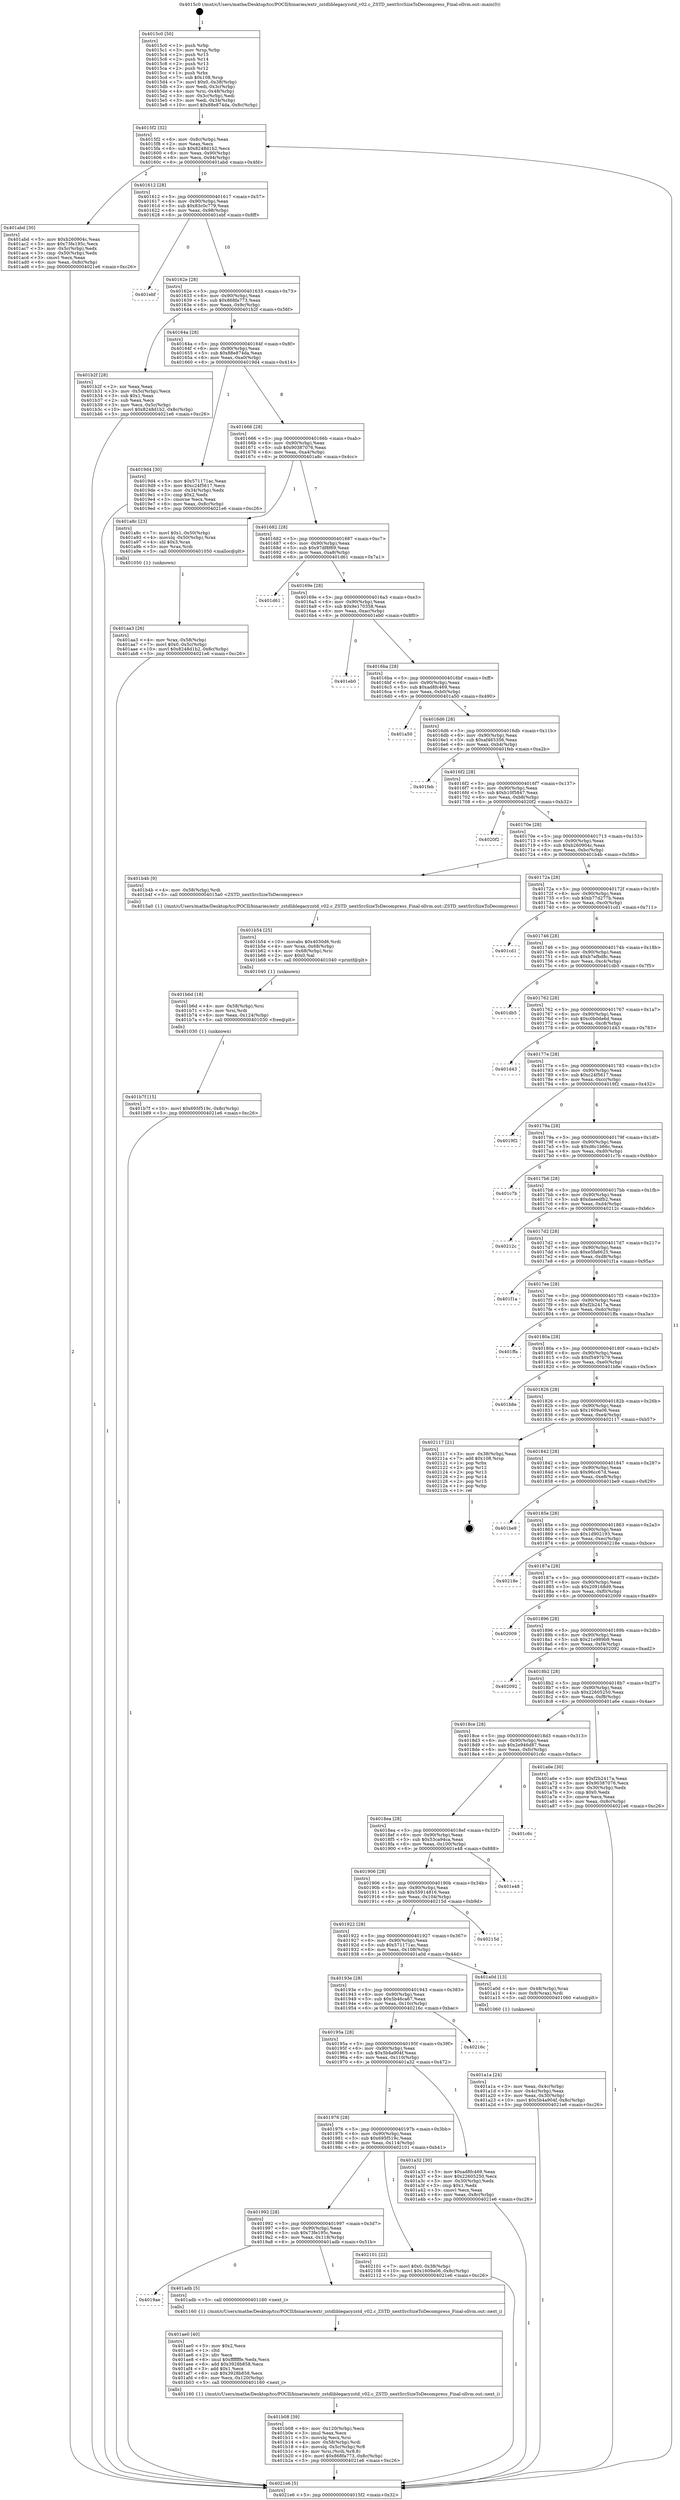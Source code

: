 digraph "0x4015c0" {
  label = "0x4015c0 (/mnt/c/Users/mathe/Desktop/tcc/POCII/binaries/extr_zstdliblegacyzstd_v02.c_ZSTD_nextSrcSizeToDecompress_Final-ollvm.out::main(0))"
  labelloc = "t"
  node[shape=record]

  Entry [label="",width=0.3,height=0.3,shape=circle,fillcolor=black,style=filled]
  "0x4015f2" [label="{
     0x4015f2 [32]\l
     | [instrs]\l
     &nbsp;&nbsp;0x4015f2 \<+6\>: mov -0x8c(%rbp),%eax\l
     &nbsp;&nbsp;0x4015f8 \<+2\>: mov %eax,%ecx\l
     &nbsp;&nbsp;0x4015fa \<+6\>: sub $0x8248d1b2,%ecx\l
     &nbsp;&nbsp;0x401600 \<+6\>: mov %eax,-0x90(%rbp)\l
     &nbsp;&nbsp;0x401606 \<+6\>: mov %ecx,-0x94(%rbp)\l
     &nbsp;&nbsp;0x40160c \<+6\>: je 0000000000401abd \<main+0x4fd\>\l
  }"]
  "0x401abd" [label="{
     0x401abd [30]\l
     | [instrs]\l
     &nbsp;&nbsp;0x401abd \<+5\>: mov $0xb260904c,%eax\l
     &nbsp;&nbsp;0x401ac2 \<+5\>: mov $0x73fe195c,%ecx\l
     &nbsp;&nbsp;0x401ac7 \<+3\>: mov -0x5c(%rbp),%edx\l
     &nbsp;&nbsp;0x401aca \<+3\>: cmp -0x50(%rbp),%edx\l
     &nbsp;&nbsp;0x401acd \<+3\>: cmovl %ecx,%eax\l
     &nbsp;&nbsp;0x401ad0 \<+6\>: mov %eax,-0x8c(%rbp)\l
     &nbsp;&nbsp;0x401ad6 \<+5\>: jmp 00000000004021e6 \<main+0xc26\>\l
  }"]
  "0x401612" [label="{
     0x401612 [28]\l
     | [instrs]\l
     &nbsp;&nbsp;0x401612 \<+5\>: jmp 0000000000401617 \<main+0x57\>\l
     &nbsp;&nbsp;0x401617 \<+6\>: mov -0x90(%rbp),%eax\l
     &nbsp;&nbsp;0x40161d \<+5\>: sub $0x83c0c779,%eax\l
     &nbsp;&nbsp;0x401622 \<+6\>: mov %eax,-0x98(%rbp)\l
     &nbsp;&nbsp;0x401628 \<+6\>: je 0000000000401ebf \<main+0x8ff\>\l
  }"]
  Exit [label="",width=0.3,height=0.3,shape=circle,fillcolor=black,style=filled,peripheries=2]
  "0x401ebf" [label="{
     0x401ebf\l
  }", style=dashed]
  "0x40162e" [label="{
     0x40162e [28]\l
     | [instrs]\l
     &nbsp;&nbsp;0x40162e \<+5\>: jmp 0000000000401633 \<main+0x73\>\l
     &nbsp;&nbsp;0x401633 \<+6\>: mov -0x90(%rbp),%eax\l
     &nbsp;&nbsp;0x401639 \<+5\>: sub $0x868fa773,%eax\l
     &nbsp;&nbsp;0x40163e \<+6\>: mov %eax,-0x9c(%rbp)\l
     &nbsp;&nbsp;0x401644 \<+6\>: je 0000000000401b2f \<main+0x56f\>\l
  }"]
  "0x401b7f" [label="{
     0x401b7f [15]\l
     | [instrs]\l
     &nbsp;&nbsp;0x401b7f \<+10\>: movl $0x695f519c,-0x8c(%rbp)\l
     &nbsp;&nbsp;0x401b89 \<+5\>: jmp 00000000004021e6 \<main+0xc26\>\l
  }"]
  "0x401b2f" [label="{
     0x401b2f [28]\l
     | [instrs]\l
     &nbsp;&nbsp;0x401b2f \<+2\>: xor %eax,%eax\l
     &nbsp;&nbsp;0x401b31 \<+3\>: mov -0x5c(%rbp),%ecx\l
     &nbsp;&nbsp;0x401b34 \<+3\>: sub $0x1,%eax\l
     &nbsp;&nbsp;0x401b37 \<+2\>: sub %eax,%ecx\l
     &nbsp;&nbsp;0x401b39 \<+3\>: mov %ecx,-0x5c(%rbp)\l
     &nbsp;&nbsp;0x401b3c \<+10\>: movl $0x8248d1b2,-0x8c(%rbp)\l
     &nbsp;&nbsp;0x401b46 \<+5\>: jmp 00000000004021e6 \<main+0xc26\>\l
  }"]
  "0x40164a" [label="{
     0x40164a [28]\l
     | [instrs]\l
     &nbsp;&nbsp;0x40164a \<+5\>: jmp 000000000040164f \<main+0x8f\>\l
     &nbsp;&nbsp;0x40164f \<+6\>: mov -0x90(%rbp),%eax\l
     &nbsp;&nbsp;0x401655 \<+5\>: sub $0x88e874da,%eax\l
     &nbsp;&nbsp;0x40165a \<+6\>: mov %eax,-0xa0(%rbp)\l
     &nbsp;&nbsp;0x401660 \<+6\>: je 00000000004019d4 \<main+0x414\>\l
  }"]
  "0x401b6d" [label="{
     0x401b6d [18]\l
     | [instrs]\l
     &nbsp;&nbsp;0x401b6d \<+4\>: mov -0x58(%rbp),%rsi\l
     &nbsp;&nbsp;0x401b71 \<+3\>: mov %rsi,%rdi\l
     &nbsp;&nbsp;0x401b74 \<+6\>: mov %eax,-0x124(%rbp)\l
     &nbsp;&nbsp;0x401b7a \<+5\>: call 0000000000401030 \<free@plt\>\l
     | [calls]\l
     &nbsp;&nbsp;0x401030 \{1\} (unknown)\l
  }"]
  "0x4019d4" [label="{
     0x4019d4 [30]\l
     | [instrs]\l
     &nbsp;&nbsp;0x4019d4 \<+5\>: mov $0x571171ac,%eax\l
     &nbsp;&nbsp;0x4019d9 \<+5\>: mov $0xc24f5617,%ecx\l
     &nbsp;&nbsp;0x4019de \<+3\>: mov -0x34(%rbp),%edx\l
     &nbsp;&nbsp;0x4019e1 \<+3\>: cmp $0x2,%edx\l
     &nbsp;&nbsp;0x4019e4 \<+3\>: cmovne %ecx,%eax\l
     &nbsp;&nbsp;0x4019e7 \<+6\>: mov %eax,-0x8c(%rbp)\l
     &nbsp;&nbsp;0x4019ed \<+5\>: jmp 00000000004021e6 \<main+0xc26\>\l
  }"]
  "0x401666" [label="{
     0x401666 [28]\l
     | [instrs]\l
     &nbsp;&nbsp;0x401666 \<+5\>: jmp 000000000040166b \<main+0xab\>\l
     &nbsp;&nbsp;0x40166b \<+6\>: mov -0x90(%rbp),%eax\l
     &nbsp;&nbsp;0x401671 \<+5\>: sub $0x90387076,%eax\l
     &nbsp;&nbsp;0x401676 \<+6\>: mov %eax,-0xa4(%rbp)\l
     &nbsp;&nbsp;0x40167c \<+6\>: je 0000000000401a8c \<main+0x4cc\>\l
  }"]
  "0x4021e6" [label="{
     0x4021e6 [5]\l
     | [instrs]\l
     &nbsp;&nbsp;0x4021e6 \<+5\>: jmp 00000000004015f2 \<main+0x32\>\l
  }"]
  "0x4015c0" [label="{
     0x4015c0 [50]\l
     | [instrs]\l
     &nbsp;&nbsp;0x4015c0 \<+1\>: push %rbp\l
     &nbsp;&nbsp;0x4015c1 \<+3\>: mov %rsp,%rbp\l
     &nbsp;&nbsp;0x4015c4 \<+2\>: push %r15\l
     &nbsp;&nbsp;0x4015c6 \<+2\>: push %r14\l
     &nbsp;&nbsp;0x4015c8 \<+2\>: push %r13\l
     &nbsp;&nbsp;0x4015ca \<+2\>: push %r12\l
     &nbsp;&nbsp;0x4015cc \<+1\>: push %rbx\l
     &nbsp;&nbsp;0x4015cd \<+7\>: sub $0x108,%rsp\l
     &nbsp;&nbsp;0x4015d4 \<+7\>: movl $0x0,-0x38(%rbp)\l
     &nbsp;&nbsp;0x4015db \<+3\>: mov %edi,-0x3c(%rbp)\l
     &nbsp;&nbsp;0x4015de \<+4\>: mov %rsi,-0x48(%rbp)\l
     &nbsp;&nbsp;0x4015e2 \<+3\>: mov -0x3c(%rbp),%edi\l
     &nbsp;&nbsp;0x4015e5 \<+3\>: mov %edi,-0x34(%rbp)\l
     &nbsp;&nbsp;0x4015e8 \<+10\>: movl $0x88e874da,-0x8c(%rbp)\l
  }"]
  "0x401b54" [label="{
     0x401b54 [25]\l
     | [instrs]\l
     &nbsp;&nbsp;0x401b54 \<+10\>: movabs $0x4030d6,%rdi\l
     &nbsp;&nbsp;0x401b5e \<+4\>: mov %rax,-0x68(%rbp)\l
     &nbsp;&nbsp;0x401b62 \<+4\>: mov -0x68(%rbp),%rsi\l
     &nbsp;&nbsp;0x401b66 \<+2\>: mov $0x0,%al\l
     &nbsp;&nbsp;0x401b68 \<+5\>: call 0000000000401040 \<printf@plt\>\l
     | [calls]\l
     &nbsp;&nbsp;0x401040 \{1\} (unknown)\l
  }"]
  "0x401a8c" [label="{
     0x401a8c [23]\l
     | [instrs]\l
     &nbsp;&nbsp;0x401a8c \<+7\>: movl $0x1,-0x50(%rbp)\l
     &nbsp;&nbsp;0x401a93 \<+4\>: movslq -0x50(%rbp),%rax\l
     &nbsp;&nbsp;0x401a97 \<+4\>: shl $0x3,%rax\l
     &nbsp;&nbsp;0x401a9b \<+3\>: mov %rax,%rdi\l
     &nbsp;&nbsp;0x401a9e \<+5\>: call 0000000000401050 \<malloc@plt\>\l
     | [calls]\l
     &nbsp;&nbsp;0x401050 \{1\} (unknown)\l
  }"]
  "0x401682" [label="{
     0x401682 [28]\l
     | [instrs]\l
     &nbsp;&nbsp;0x401682 \<+5\>: jmp 0000000000401687 \<main+0xc7\>\l
     &nbsp;&nbsp;0x401687 \<+6\>: mov -0x90(%rbp),%eax\l
     &nbsp;&nbsp;0x40168d \<+5\>: sub $0x97df8f69,%eax\l
     &nbsp;&nbsp;0x401692 \<+6\>: mov %eax,-0xa8(%rbp)\l
     &nbsp;&nbsp;0x401698 \<+6\>: je 0000000000401d61 \<main+0x7a1\>\l
  }"]
  "0x401b08" [label="{
     0x401b08 [39]\l
     | [instrs]\l
     &nbsp;&nbsp;0x401b08 \<+6\>: mov -0x120(%rbp),%ecx\l
     &nbsp;&nbsp;0x401b0e \<+3\>: imul %eax,%ecx\l
     &nbsp;&nbsp;0x401b11 \<+3\>: movslq %ecx,%rsi\l
     &nbsp;&nbsp;0x401b14 \<+4\>: mov -0x58(%rbp),%rdi\l
     &nbsp;&nbsp;0x401b18 \<+4\>: movslq -0x5c(%rbp),%r8\l
     &nbsp;&nbsp;0x401b1c \<+4\>: mov %rsi,(%rdi,%r8,8)\l
     &nbsp;&nbsp;0x401b20 \<+10\>: movl $0x868fa773,-0x8c(%rbp)\l
     &nbsp;&nbsp;0x401b2a \<+5\>: jmp 00000000004021e6 \<main+0xc26\>\l
  }"]
  "0x401d61" [label="{
     0x401d61\l
  }", style=dashed]
  "0x40169e" [label="{
     0x40169e [28]\l
     | [instrs]\l
     &nbsp;&nbsp;0x40169e \<+5\>: jmp 00000000004016a3 \<main+0xe3\>\l
     &nbsp;&nbsp;0x4016a3 \<+6\>: mov -0x90(%rbp),%eax\l
     &nbsp;&nbsp;0x4016a9 \<+5\>: sub $0x9e170358,%eax\l
     &nbsp;&nbsp;0x4016ae \<+6\>: mov %eax,-0xac(%rbp)\l
     &nbsp;&nbsp;0x4016b4 \<+6\>: je 0000000000401eb0 \<main+0x8f0\>\l
  }"]
  "0x401ae0" [label="{
     0x401ae0 [40]\l
     | [instrs]\l
     &nbsp;&nbsp;0x401ae0 \<+5\>: mov $0x2,%ecx\l
     &nbsp;&nbsp;0x401ae5 \<+1\>: cltd\l
     &nbsp;&nbsp;0x401ae6 \<+2\>: idiv %ecx\l
     &nbsp;&nbsp;0x401ae8 \<+6\>: imul $0xfffffffe,%edx,%ecx\l
     &nbsp;&nbsp;0x401aee \<+6\>: add $0x3928b858,%ecx\l
     &nbsp;&nbsp;0x401af4 \<+3\>: add $0x1,%ecx\l
     &nbsp;&nbsp;0x401af7 \<+6\>: sub $0x3928b858,%ecx\l
     &nbsp;&nbsp;0x401afd \<+6\>: mov %ecx,-0x120(%rbp)\l
     &nbsp;&nbsp;0x401b03 \<+5\>: call 0000000000401160 \<next_i\>\l
     | [calls]\l
     &nbsp;&nbsp;0x401160 \{1\} (/mnt/c/Users/mathe/Desktop/tcc/POCII/binaries/extr_zstdliblegacyzstd_v02.c_ZSTD_nextSrcSizeToDecompress_Final-ollvm.out::next_i)\l
  }"]
  "0x401eb0" [label="{
     0x401eb0\l
  }", style=dashed]
  "0x4016ba" [label="{
     0x4016ba [28]\l
     | [instrs]\l
     &nbsp;&nbsp;0x4016ba \<+5\>: jmp 00000000004016bf \<main+0xff\>\l
     &nbsp;&nbsp;0x4016bf \<+6\>: mov -0x90(%rbp),%eax\l
     &nbsp;&nbsp;0x4016c5 \<+5\>: sub $0xad8fc469,%eax\l
     &nbsp;&nbsp;0x4016ca \<+6\>: mov %eax,-0xb0(%rbp)\l
     &nbsp;&nbsp;0x4016d0 \<+6\>: je 0000000000401a50 \<main+0x490\>\l
  }"]
  "0x4019ae" [label="{
     0x4019ae\l
  }", style=dashed]
  "0x401a50" [label="{
     0x401a50\l
  }", style=dashed]
  "0x4016d6" [label="{
     0x4016d6 [28]\l
     | [instrs]\l
     &nbsp;&nbsp;0x4016d6 \<+5\>: jmp 00000000004016db \<main+0x11b\>\l
     &nbsp;&nbsp;0x4016db \<+6\>: mov -0x90(%rbp),%eax\l
     &nbsp;&nbsp;0x4016e1 \<+5\>: sub $0xaf465356,%eax\l
     &nbsp;&nbsp;0x4016e6 \<+6\>: mov %eax,-0xb4(%rbp)\l
     &nbsp;&nbsp;0x4016ec \<+6\>: je 0000000000401feb \<main+0xa2b\>\l
  }"]
  "0x401adb" [label="{
     0x401adb [5]\l
     | [instrs]\l
     &nbsp;&nbsp;0x401adb \<+5\>: call 0000000000401160 \<next_i\>\l
     | [calls]\l
     &nbsp;&nbsp;0x401160 \{1\} (/mnt/c/Users/mathe/Desktop/tcc/POCII/binaries/extr_zstdliblegacyzstd_v02.c_ZSTD_nextSrcSizeToDecompress_Final-ollvm.out::next_i)\l
  }"]
  "0x401feb" [label="{
     0x401feb\l
  }", style=dashed]
  "0x4016f2" [label="{
     0x4016f2 [28]\l
     | [instrs]\l
     &nbsp;&nbsp;0x4016f2 \<+5\>: jmp 00000000004016f7 \<main+0x137\>\l
     &nbsp;&nbsp;0x4016f7 \<+6\>: mov -0x90(%rbp),%eax\l
     &nbsp;&nbsp;0x4016fd \<+5\>: sub $0xb10f5847,%eax\l
     &nbsp;&nbsp;0x401702 \<+6\>: mov %eax,-0xb8(%rbp)\l
     &nbsp;&nbsp;0x401708 \<+6\>: je 00000000004020f2 \<main+0xb32\>\l
  }"]
  "0x401992" [label="{
     0x401992 [28]\l
     | [instrs]\l
     &nbsp;&nbsp;0x401992 \<+5\>: jmp 0000000000401997 \<main+0x3d7\>\l
     &nbsp;&nbsp;0x401997 \<+6\>: mov -0x90(%rbp),%eax\l
     &nbsp;&nbsp;0x40199d \<+5\>: sub $0x73fe195c,%eax\l
     &nbsp;&nbsp;0x4019a2 \<+6\>: mov %eax,-0x118(%rbp)\l
     &nbsp;&nbsp;0x4019a8 \<+6\>: je 0000000000401adb \<main+0x51b\>\l
  }"]
  "0x4020f2" [label="{
     0x4020f2\l
  }", style=dashed]
  "0x40170e" [label="{
     0x40170e [28]\l
     | [instrs]\l
     &nbsp;&nbsp;0x40170e \<+5\>: jmp 0000000000401713 \<main+0x153\>\l
     &nbsp;&nbsp;0x401713 \<+6\>: mov -0x90(%rbp),%eax\l
     &nbsp;&nbsp;0x401719 \<+5\>: sub $0xb260904c,%eax\l
     &nbsp;&nbsp;0x40171e \<+6\>: mov %eax,-0xbc(%rbp)\l
     &nbsp;&nbsp;0x401724 \<+6\>: je 0000000000401b4b \<main+0x58b\>\l
  }"]
  "0x402101" [label="{
     0x402101 [22]\l
     | [instrs]\l
     &nbsp;&nbsp;0x402101 \<+7\>: movl $0x0,-0x38(%rbp)\l
     &nbsp;&nbsp;0x402108 \<+10\>: movl $0x1609a06,-0x8c(%rbp)\l
     &nbsp;&nbsp;0x402112 \<+5\>: jmp 00000000004021e6 \<main+0xc26\>\l
  }"]
  "0x401b4b" [label="{
     0x401b4b [9]\l
     | [instrs]\l
     &nbsp;&nbsp;0x401b4b \<+4\>: mov -0x58(%rbp),%rdi\l
     &nbsp;&nbsp;0x401b4f \<+5\>: call 00000000004015a0 \<ZSTD_nextSrcSizeToDecompress\>\l
     | [calls]\l
     &nbsp;&nbsp;0x4015a0 \{1\} (/mnt/c/Users/mathe/Desktop/tcc/POCII/binaries/extr_zstdliblegacyzstd_v02.c_ZSTD_nextSrcSizeToDecompress_Final-ollvm.out::ZSTD_nextSrcSizeToDecompress)\l
  }"]
  "0x40172a" [label="{
     0x40172a [28]\l
     | [instrs]\l
     &nbsp;&nbsp;0x40172a \<+5\>: jmp 000000000040172f \<main+0x16f\>\l
     &nbsp;&nbsp;0x40172f \<+6\>: mov -0x90(%rbp),%eax\l
     &nbsp;&nbsp;0x401735 \<+5\>: sub $0xb77d277b,%eax\l
     &nbsp;&nbsp;0x40173a \<+6\>: mov %eax,-0xc0(%rbp)\l
     &nbsp;&nbsp;0x401740 \<+6\>: je 0000000000401cd1 \<main+0x711\>\l
  }"]
  "0x401aa3" [label="{
     0x401aa3 [26]\l
     | [instrs]\l
     &nbsp;&nbsp;0x401aa3 \<+4\>: mov %rax,-0x58(%rbp)\l
     &nbsp;&nbsp;0x401aa7 \<+7\>: movl $0x0,-0x5c(%rbp)\l
     &nbsp;&nbsp;0x401aae \<+10\>: movl $0x8248d1b2,-0x8c(%rbp)\l
     &nbsp;&nbsp;0x401ab8 \<+5\>: jmp 00000000004021e6 \<main+0xc26\>\l
  }"]
  "0x401cd1" [label="{
     0x401cd1\l
  }", style=dashed]
  "0x401746" [label="{
     0x401746 [28]\l
     | [instrs]\l
     &nbsp;&nbsp;0x401746 \<+5\>: jmp 000000000040174b \<main+0x18b\>\l
     &nbsp;&nbsp;0x40174b \<+6\>: mov -0x90(%rbp),%eax\l
     &nbsp;&nbsp;0x401751 \<+5\>: sub $0xb7efbd8c,%eax\l
     &nbsp;&nbsp;0x401756 \<+6\>: mov %eax,-0xc4(%rbp)\l
     &nbsp;&nbsp;0x40175c \<+6\>: je 0000000000401db5 \<main+0x7f5\>\l
  }"]
  "0x401976" [label="{
     0x401976 [28]\l
     | [instrs]\l
     &nbsp;&nbsp;0x401976 \<+5\>: jmp 000000000040197b \<main+0x3bb\>\l
     &nbsp;&nbsp;0x40197b \<+6\>: mov -0x90(%rbp),%eax\l
     &nbsp;&nbsp;0x401981 \<+5\>: sub $0x695f519c,%eax\l
     &nbsp;&nbsp;0x401986 \<+6\>: mov %eax,-0x114(%rbp)\l
     &nbsp;&nbsp;0x40198c \<+6\>: je 0000000000402101 \<main+0xb41\>\l
  }"]
  "0x401db5" [label="{
     0x401db5\l
  }", style=dashed]
  "0x401762" [label="{
     0x401762 [28]\l
     | [instrs]\l
     &nbsp;&nbsp;0x401762 \<+5\>: jmp 0000000000401767 \<main+0x1a7\>\l
     &nbsp;&nbsp;0x401767 \<+6\>: mov -0x90(%rbp),%eax\l
     &nbsp;&nbsp;0x40176d \<+5\>: sub $0xc0b0de6d,%eax\l
     &nbsp;&nbsp;0x401772 \<+6\>: mov %eax,-0xc8(%rbp)\l
     &nbsp;&nbsp;0x401778 \<+6\>: je 0000000000401d43 \<main+0x783\>\l
  }"]
  "0x401a32" [label="{
     0x401a32 [30]\l
     | [instrs]\l
     &nbsp;&nbsp;0x401a32 \<+5\>: mov $0xad8fc469,%eax\l
     &nbsp;&nbsp;0x401a37 \<+5\>: mov $0x22605250,%ecx\l
     &nbsp;&nbsp;0x401a3c \<+3\>: mov -0x30(%rbp),%edx\l
     &nbsp;&nbsp;0x401a3f \<+3\>: cmp $0x1,%edx\l
     &nbsp;&nbsp;0x401a42 \<+3\>: cmovl %ecx,%eax\l
     &nbsp;&nbsp;0x401a45 \<+6\>: mov %eax,-0x8c(%rbp)\l
     &nbsp;&nbsp;0x401a4b \<+5\>: jmp 00000000004021e6 \<main+0xc26\>\l
  }"]
  "0x401d43" [label="{
     0x401d43\l
  }", style=dashed]
  "0x40177e" [label="{
     0x40177e [28]\l
     | [instrs]\l
     &nbsp;&nbsp;0x40177e \<+5\>: jmp 0000000000401783 \<main+0x1c3\>\l
     &nbsp;&nbsp;0x401783 \<+6\>: mov -0x90(%rbp),%eax\l
     &nbsp;&nbsp;0x401789 \<+5\>: sub $0xc24f5617,%eax\l
     &nbsp;&nbsp;0x40178e \<+6\>: mov %eax,-0xcc(%rbp)\l
     &nbsp;&nbsp;0x401794 \<+6\>: je 00000000004019f2 \<main+0x432\>\l
  }"]
  "0x40195a" [label="{
     0x40195a [28]\l
     | [instrs]\l
     &nbsp;&nbsp;0x40195a \<+5\>: jmp 000000000040195f \<main+0x39f\>\l
     &nbsp;&nbsp;0x40195f \<+6\>: mov -0x90(%rbp),%eax\l
     &nbsp;&nbsp;0x401965 \<+5\>: sub $0x5b4a904f,%eax\l
     &nbsp;&nbsp;0x40196a \<+6\>: mov %eax,-0x110(%rbp)\l
     &nbsp;&nbsp;0x401970 \<+6\>: je 0000000000401a32 \<main+0x472\>\l
  }"]
  "0x4019f2" [label="{
     0x4019f2\l
  }", style=dashed]
  "0x40179a" [label="{
     0x40179a [28]\l
     | [instrs]\l
     &nbsp;&nbsp;0x40179a \<+5\>: jmp 000000000040179f \<main+0x1df\>\l
     &nbsp;&nbsp;0x40179f \<+6\>: mov -0x90(%rbp),%eax\l
     &nbsp;&nbsp;0x4017a5 \<+5\>: sub $0xd6c1b66c,%eax\l
     &nbsp;&nbsp;0x4017aa \<+6\>: mov %eax,-0xd0(%rbp)\l
     &nbsp;&nbsp;0x4017b0 \<+6\>: je 0000000000401c7b \<main+0x6bb\>\l
  }"]
  "0x40216c" [label="{
     0x40216c\l
  }", style=dashed]
  "0x401c7b" [label="{
     0x401c7b\l
  }", style=dashed]
  "0x4017b6" [label="{
     0x4017b6 [28]\l
     | [instrs]\l
     &nbsp;&nbsp;0x4017b6 \<+5\>: jmp 00000000004017bb \<main+0x1fb\>\l
     &nbsp;&nbsp;0x4017bb \<+6\>: mov -0x90(%rbp),%eax\l
     &nbsp;&nbsp;0x4017c1 \<+5\>: sub $0xdaeedfb2,%eax\l
     &nbsp;&nbsp;0x4017c6 \<+6\>: mov %eax,-0xd4(%rbp)\l
     &nbsp;&nbsp;0x4017cc \<+6\>: je 000000000040212c \<main+0xb6c\>\l
  }"]
  "0x401a1a" [label="{
     0x401a1a [24]\l
     | [instrs]\l
     &nbsp;&nbsp;0x401a1a \<+3\>: mov %eax,-0x4c(%rbp)\l
     &nbsp;&nbsp;0x401a1d \<+3\>: mov -0x4c(%rbp),%eax\l
     &nbsp;&nbsp;0x401a20 \<+3\>: mov %eax,-0x30(%rbp)\l
     &nbsp;&nbsp;0x401a23 \<+10\>: movl $0x5b4a904f,-0x8c(%rbp)\l
     &nbsp;&nbsp;0x401a2d \<+5\>: jmp 00000000004021e6 \<main+0xc26\>\l
  }"]
  "0x40212c" [label="{
     0x40212c\l
  }", style=dashed]
  "0x4017d2" [label="{
     0x4017d2 [28]\l
     | [instrs]\l
     &nbsp;&nbsp;0x4017d2 \<+5\>: jmp 00000000004017d7 \<main+0x217\>\l
     &nbsp;&nbsp;0x4017d7 \<+6\>: mov -0x90(%rbp),%eax\l
     &nbsp;&nbsp;0x4017dd \<+5\>: sub $0xe5fa6625,%eax\l
     &nbsp;&nbsp;0x4017e2 \<+6\>: mov %eax,-0xd8(%rbp)\l
     &nbsp;&nbsp;0x4017e8 \<+6\>: je 0000000000401f1a \<main+0x95a\>\l
  }"]
  "0x40193e" [label="{
     0x40193e [28]\l
     | [instrs]\l
     &nbsp;&nbsp;0x40193e \<+5\>: jmp 0000000000401943 \<main+0x383\>\l
     &nbsp;&nbsp;0x401943 \<+6\>: mov -0x90(%rbp),%eax\l
     &nbsp;&nbsp;0x401949 \<+5\>: sub $0x5b46ca67,%eax\l
     &nbsp;&nbsp;0x40194e \<+6\>: mov %eax,-0x10c(%rbp)\l
     &nbsp;&nbsp;0x401954 \<+6\>: je 000000000040216c \<main+0xbac\>\l
  }"]
  "0x401f1a" [label="{
     0x401f1a\l
  }", style=dashed]
  "0x4017ee" [label="{
     0x4017ee [28]\l
     | [instrs]\l
     &nbsp;&nbsp;0x4017ee \<+5\>: jmp 00000000004017f3 \<main+0x233\>\l
     &nbsp;&nbsp;0x4017f3 \<+6\>: mov -0x90(%rbp),%eax\l
     &nbsp;&nbsp;0x4017f9 \<+5\>: sub $0xf2b2417a,%eax\l
     &nbsp;&nbsp;0x4017fe \<+6\>: mov %eax,-0xdc(%rbp)\l
     &nbsp;&nbsp;0x401804 \<+6\>: je 0000000000401ffa \<main+0xa3a\>\l
  }"]
  "0x401a0d" [label="{
     0x401a0d [13]\l
     | [instrs]\l
     &nbsp;&nbsp;0x401a0d \<+4\>: mov -0x48(%rbp),%rax\l
     &nbsp;&nbsp;0x401a11 \<+4\>: mov 0x8(%rax),%rdi\l
     &nbsp;&nbsp;0x401a15 \<+5\>: call 0000000000401060 \<atoi@plt\>\l
     | [calls]\l
     &nbsp;&nbsp;0x401060 \{1\} (unknown)\l
  }"]
  "0x401ffa" [label="{
     0x401ffa\l
  }", style=dashed]
  "0x40180a" [label="{
     0x40180a [28]\l
     | [instrs]\l
     &nbsp;&nbsp;0x40180a \<+5\>: jmp 000000000040180f \<main+0x24f\>\l
     &nbsp;&nbsp;0x40180f \<+6\>: mov -0x90(%rbp),%eax\l
     &nbsp;&nbsp;0x401815 \<+5\>: sub $0xf5497b79,%eax\l
     &nbsp;&nbsp;0x40181a \<+6\>: mov %eax,-0xe0(%rbp)\l
     &nbsp;&nbsp;0x401820 \<+6\>: je 0000000000401b8e \<main+0x5ce\>\l
  }"]
  "0x401922" [label="{
     0x401922 [28]\l
     | [instrs]\l
     &nbsp;&nbsp;0x401922 \<+5\>: jmp 0000000000401927 \<main+0x367\>\l
     &nbsp;&nbsp;0x401927 \<+6\>: mov -0x90(%rbp),%eax\l
     &nbsp;&nbsp;0x40192d \<+5\>: sub $0x571171ac,%eax\l
     &nbsp;&nbsp;0x401932 \<+6\>: mov %eax,-0x108(%rbp)\l
     &nbsp;&nbsp;0x401938 \<+6\>: je 0000000000401a0d \<main+0x44d\>\l
  }"]
  "0x401b8e" [label="{
     0x401b8e\l
  }", style=dashed]
  "0x401826" [label="{
     0x401826 [28]\l
     | [instrs]\l
     &nbsp;&nbsp;0x401826 \<+5\>: jmp 000000000040182b \<main+0x26b\>\l
     &nbsp;&nbsp;0x40182b \<+6\>: mov -0x90(%rbp),%eax\l
     &nbsp;&nbsp;0x401831 \<+5\>: sub $0x1609a06,%eax\l
     &nbsp;&nbsp;0x401836 \<+6\>: mov %eax,-0xe4(%rbp)\l
     &nbsp;&nbsp;0x40183c \<+6\>: je 0000000000402117 \<main+0xb57\>\l
  }"]
  "0x40215d" [label="{
     0x40215d\l
  }", style=dashed]
  "0x402117" [label="{
     0x402117 [21]\l
     | [instrs]\l
     &nbsp;&nbsp;0x402117 \<+3\>: mov -0x38(%rbp),%eax\l
     &nbsp;&nbsp;0x40211a \<+7\>: add $0x108,%rsp\l
     &nbsp;&nbsp;0x402121 \<+1\>: pop %rbx\l
     &nbsp;&nbsp;0x402122 \<+2\>: pop %r12\l
     &nbsp;&nbsp;0x402124 \<+2\>: pop %r13\l
     &nbsp;&nbsp;0x402126 \<+2\>: pop %r14\l
     &nbsp;&nbsp;0x402128 \<+2\>: pop %r15\l
     &nbsp;&nbsp;0x40212a \<+1\>: pop %rbp\l
     &nbsp;&nbsp;0x40212b \<+1\>: ret\l
  }"]
  "0x401842" [label="{
     0x401842 [28]\l
     | [instrs]\l
     &nbsp;&nbsp;0x401842 \<+5\>: jmp 0000000000401847 \<main+0x287\>\l
     &nbsp;&nbsp;0x401847 \<+6\>: mov -0x90(%rbp),%eax\l
     &nbsp;&nbsp;0x40184d \<+5\>: sub $0x96cc67d,%eax\l
     &nbsp;&nbsp;0x401852 \<+6\>: mov %eax,-0xe8(%rbp)\l
     &nbsp;&nbsp;0x401858 \<+6\>: je 0000000000401be9 \<main+0x629\>\l
  }"]
  "0x401906" [label="{
     0x401906 [28]\l
     | [instrs]\l
     &nbsp;&nbsp;0x401906 \<+5\>: jmp 000000000040190b \<main+0x34b\>\l
     &nbsp;&nbsp;0x40190b \<+6\>: mov -0x90(%rbp),%eax\l
     &nbsp;&nbsp;0x401911 \<+5\>: sub $0x55914816,%eax\l
     &nbsp;&nbsp;0x401916 \<+6\>: mov %eax,-0x104(%rbp)\l
     &nbsp;&nbsp;0x40191c \<+6\>: je 000000000040215d \<main+0xb9d\>\l
  }"]
  "0x401be9" [label="{
     0x401be9\l
  }", style=dashed]
  "0x40185e" [label="{
     0x40185e [28]\l
     | [instrs]\l
     &nbsp;&nbsp;0x40185e \<+5\>: jmp 0000000000401863 \<main+0x2a3\>\l
     &nbsp;&nbsp;0x401863 \<+6\>: mov -0x90(%rbp),%eax\l
     &nbsp;&nbsp;0x401869 \<+5\>: sub $0x1d902193,%eax\l
     &nbsp;&nbsp;0x40186e \<+6\>: mov %eax,-0xec(%rbp)\l
     &nbsp;&nbsp;0x401874 \<+6\>: je 000000000040218e \<main+0xbce\>\l
  }"]
  "0x401e48" [label="{
     0x401e48\l
  }", style=dashed]
  "0x40218e" [label="{
     0x40218e\l
  }", style=dashed]
  "0x40187a" [label="{
     0x40187a [28]\l
     | [instrs]\l
     &nbsp;&nbsp;0x40187a \<+5\>: jmp 000000000040187f \<main+0x2bf\>\l
     &nbsp;&nbsp;0x40187f \<+6\>: mov -0x90(%rbp),%eax\l
     &nbsp;&nbsp;0x401885 \<+5\>: sub $0x209168d9,%eax\l
     &nbsp;&nbsp;0x40188a \<+6\>: mov %eax,-0xf0(%rbp)\l
     &nbsp;&nbsp;0x401890 \<+6\>: je 0000000000402009 \<main+0xa49\>\l
  }"]
  "0x4018ea" [label="{
     0x4018ea [28]\l
     | [instrs]\l
     &nbsp;&nbsp;0x4018ea \<+5\>: jmp 00000000004018ef \<main+0x32f\>\l
     &nbsp;&nbsp;0x4018ef \<+6\>: mov -0x90(%rbp),%eax\l
     &nbsp;&nbsp;0x4018f5 \<+5\>: sub $0x53ca94ca,%eax\l
     &nbsp;&nbsp;0x4018fa \<+6\>: mov %eax,-0x100(%rbp)\l
     &nbsp;&nbsp;0x401900 \<+6\>: je 0000000000401e48 \<main+0x888\>\l
  }"]
  "0x402009" [label="{
     0x402009\l
  }", style=dashed]
  "0x401896" [label="{
     0x401896 [28]\l
     | [instrs]\l
     &nbsp;&nbsp;0x401896 \<+5\>: jmp 000000000040189b \<main+0x2db\>\l
     &nbsp;&nbsp;0x40189b \<+6\>: mov -0x90(%rbp),%eax\l
     &nbsp;&nbsp;0x4018a1 \<+5\>: sub $0x21e989b9,%eax\l
     &nbsp;&nbsp;0x4018a6 \<+6\>: mov %eax,-0xf4(%rbp)\l
     &nbsp;&nbsp;0x4018ac \<+6\>: je 0000000000402092 \<main+0xad2\>\l
  }"]
  "0x401c6c" [label="{
     0x401c6c\l
  }", style=dashed]
  "0x402092" [label="{
     0x402092\l
  }", style=dashed]
  "0x4018b2" [label="{
     0x4018b2 [28]\l
     | [instrs]\l
     &nbsp;&nbsp;0x4018b2 \<+5\>: jmp 00000000004018b7 \<main+0x2f7\>\l
     &nbsp;&nbsp;0x4018b7 \<+6\>: mov -0x90(%rbp),%eax\l
     &nbsp;&nbsp;0x4018bd \<+5\>: sub $0x22605250,%eax\l
     &nbsp;&nbsp;0x4018c2 \<+6\>: mov %eax,-0xf8(%rbp)\l
     &nbsp;&nbsp;0x4018c8 \<+6\>: je 0000000000401a6e \<main+0x4ae\>\l
  }"]
  "0x4018ce" [label="{
     0x4018ce [28]\l
     | [instrs]\l
     &nbsp;&nbsp;0x4018ce \<+5\>: jmp 00000000004018d3 \<main+0x313\>\l
     &nbsp;&nbsp;0x4018d3 \<+6\>: mov -0x90(%rbp),%eax\l
     &nbsp;&nbsp;0x4018d9 \<+5\>: sub $0x2e946d87,%eax\l
     &nbsp;&nbsp;0x4018de \<+6\>: mov %eax,-0xfc(%rbp)\l
     &nbsp;&nbsp;0x4018e4 \<+6\>: je 0000000000401c6c \<main+0x6ac\>\l
  }"]
  "0x401a6e" [label="{
     0x401a6e [30]\l
     | [instrs]\l
     &nbsp;&nbsp;0x401a6e \<+5\>: mov $0xf2b2417a,%eax\l
     &nbsp;&nbsp;0x401a73 \<+5\>: mov $0x90387076,%ecx\l
     &nbsp;&nbsp;0x401a78 \<+3\>: mov -0x30(%rbp),%edx\l
     &nbsp;&nbsp;0x401a7b \<+3\>: cmp $0x0,%edx\l
     &nbsp;&nbsp;0x401a7e \<+3\>: cmove %ecx,%eax\l
     &nbsp;&nbsp;0x401a81 \<+6\>: mov %eax,-0x8c(%rbp)\l
     &nbsp;&nbsp;0x401a87 \<+5\>: jmp 00000000004021e6 \<main+0xc26\>\l
  }"]
  Entry -> "0x4015c0" [label=" 1"]
  "0x4015f2" -> "0x401abd" [label=" 2"]
  "0x4015f2" -> "0x401612" [label=" 10"]
  "0x402117" -> Exit [label=" 1"]
  "0x401612" -> "0x401ebf" [label=" 0"]
  "0x401612" -> "0x40162e" [label=" 10"]
  "0x402101" -> "0x4021e6" [label=" 1"]
  "0x40162e" -> "0x401b2f" [label=" 1"]
  "0x40162e" -> "0x40164a" [label=" 9"]
  "0x401b7f" -> "0x4021e6" [label=" 1"]
  "0x40164a" -> "0x4019d4" [label=" 1"]
  "0x40164a" -> "0x401666" [label=" 8"]
  "0x4019d4" -> "0x4021e6" [label=" 1"]
  "0x4015c0" -> "0x4015f2" [label=" 1"]
  "0x4021e6" -> "0x4015f2" [label=" 11"]
  "0x401b6d" -> "0x401b7f" [label=" 1"]
  "0x401666" -> "0x401a8c" [label=" 1"]
  "0x401666" -> "0x401682" [label=" 7"]
  "0x401b54" -> "0x401b6d" [label=" 1"]
  "0x401682" -> "0x401d61" [label=" 0"]
  "0x401682" -> "0x40169e" [label=" 7"]
  "0x401b4b" -> "0x401b54" [label=" 1"]
  "0x40169e" -> "0x401eb0" [label=" 0"]
  "0x40169e" -> "0x4016ba" [label=" 7"]
  "0x401b2f" -> "0x4021e6" [label=" 1"]
  "0x4016ba" -> "0x401a50" [label=" 0"]
  "0x4016ba" -> "0x4016d6" [label=" 7"]
  "0x401b08" -> "0x4021e6" [label=" 1"]
  "0x4016d6" -> "0x401feb" [label=" 0"]
  "0x4016d6" -> "0x4016f2" [label=" 7"]
  "0x401ae0" -> "0x401b08" [label=" 1"]
  "0x4016f2" -> "0x4020f2" [label=" 0"]
  "0x4016f2" -> "0x40170e" [label=" 7"]
  "0x401992" -> "0x4019ae" [label=" 0"]
  "0x40170e" -> "0x401b4b" [label=" 1"]
  "0x40170e" -> "0x40172a" [label=" 6"]
  "0x401992" -> "0x401adb" [label=" 1"]
  "0x40172a" -> "0x401cd1" [label=" 0"]
  "0x40172a" -> "0x401746" [label=" 6"]
  "0x401976" -> "0x401992" [label=" 1"]
  "0x401746" -> "0x401db5" [label=" 0"]
  "0x401746" -> "0x401762" [label=" 6"]
  "0x401976" -> "0x402101" [label=" 1"]
  "0x401762" -> "0x401d43" [label=" 0"]
  "0x401762" -> "0x40177e" [label=" 6"]
  "0x401adb" -> "0x401ae0" [label=" 1"]
  "0x40177e" -> "0x4019f2" [label=" 0"]
  "0x40177e" -> "0x40179a" [label=" 6"]
  "0x401aa3" -> "0x4021e6" [label=" 1"]
  "0x40179a" -> "0x401c7b" [label=" 0"]
  "0x40179a" -> "0x4017b6" [label=" 6"]
  "0x401a8c" -> "0x401aa3" [label=" 1"]
  "0x4017b6" -> "0x40212c" [label=" 0"]
  "0x4017b6" -> "0x4017d2" [label=" 6"]
  "0x401a32" -> "0x4021e6" [label=" 1"]
  "0x4017d2" -> "0x401f1a" [label=" 0"]
  "0x4017d2" -> "0x4017ee" [label=" 6"]
  "0x40195a" -> "0x401976" [label=" 2"]
  "0x4017ee" -> "0x401ffa" [label=" 0"]
  "0x4017ee" -> "0x40180a" [label=" 6"]
  "0x40195a" -> "0x401a32" [label=" 1"]
  "0x40180a" -> "0x401b8e" [label=" 0"]
  "0x40180a" -> "0x401826" [label=" 6"]
  "0x40193e" -> "0x40195a" [label=" 3"]
  "0x401826" -> "0x402117" [label=" 1"]
  "0x401826" -> "0x401842" [label=" 5"]
  "0x40193e" -> "0x40216c" [label=" 0"]
  "0x401842" -> "0x401be9" [label=" 0"]
  "0x401842" -> "0x40185e" [label=" 5"]
  "0x401a1a" -> "0x4021e6" [label=" 1"]
  "0x40185e" -> "0x40218e" [label=" 0"]
  "0x40185e" -> "0x40187a" [label=" 5"]
  "0x401a0d" -> "0x401a1a" [label=" 1"]
  "0x40187a" -> "0x402009" [label=" 0"]
  "0x40187a" -> "0x401896" [label=" 5"]
  "0x401922" -> "0x401a0d" [label=" 1"]
  "0x401896" -> "0x402092" [label=" 0"]
  "0x401896" -> "0x4018b2" [label=" 5"]
  "0x401abd" -> "0x4021e6" [label=" 2"]
  "0x4018b2" -> "0x401a6e" [label=" 1"]
  "0x4018b2" -> "0x4018ce" [label=" 4"]
  "0x401906" -> "0x401922" [label=" 4"]
  "0x4018ce" -> "0x401c6c" [label=" 0"]
  "0x4018ce" -> "0x4018ea" [label=" 4"]
  "0x401922" -> "0x40193e" [label=" 3"]
  "0x4018ea" -> "0x401e48" [label=" 0"]
  "0x4018ea" -> "0x401906" [label=" 4"]
  "0x401a6e" -> "0x4021e6" [label=" 1"]
  "0x401906" -> "0x40215d" [label=" 0"]
}
